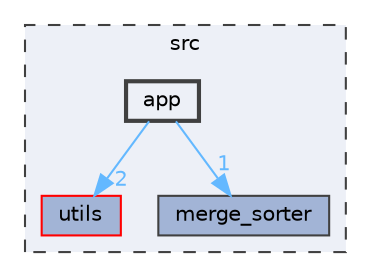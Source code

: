 digraph "src/app"
{
 // LATEX_PDF_SIZE
  bgcolor="transparent";
  edge [fontname=Helvetica,fontsize=10,labelfontname=Helvetica,labelfontsize=10];
  node [fontname=Helvetica,fontsize=10,shape=box,height=0.2,width=0.4];
  compound=true
  subgraph clusterdir_68267d1309a1af8e8297ef4c3efbcdba {
    graph [ bgcolor="#edf0f7", pencolor="grey25", label="src", fontname=Helvetica,fontsize=10 style="filled,dashed", URL="dir_68267d1309a1af8e8297ef4c3efbcdba.html",tooltip=""]
  dir_313caf1132e152dd9b58bea13a4052ca [label="utils", fillcolor="#a2b4d6", color="red", style="filled", URL="dir_313caf1132e152dd9b58bea13a4052ca.html",tooltip=""];
  dir_6a9e01b35ed7b17b8dad031f8addeaea [label="merge_sorter", fillcolor="#a2b4d6", color="grey25", style="filled", URL="dir_6a9e01b35ed7b17b8dad031f8addeaea.html",tooltip=""];
  dir_5194e5fea318fda12687127c23f8aba1 [label="app", fillcolor="#edf0f7", color="grey25", style="filled,bold", URL="dir_5194e5fea318fda12687127c23f8aba1.html",tooltip=""];
  }
  dir_5194e5fea318fda12687127c23f8aba1->dir_313caf1132e152dd9b58bea13a4052ca [headlabel="2", labeldistance=1.5 headhref="dir_000000_000008.html" href="dir_000000_000008.html" color="steelblue1" fontcolor="steelblue1"];
  dir_5194e5fea318fda12687127c23f8aba1->dir_6a9e01b35ed7b17b8dad031f8addeaea [headlabel="1", labeldistance=1.5 headhref="dir_000000_000005.html" href="dir_000000_000005.html" color="steelblue1" fontcolor="steelblue1"];
}
